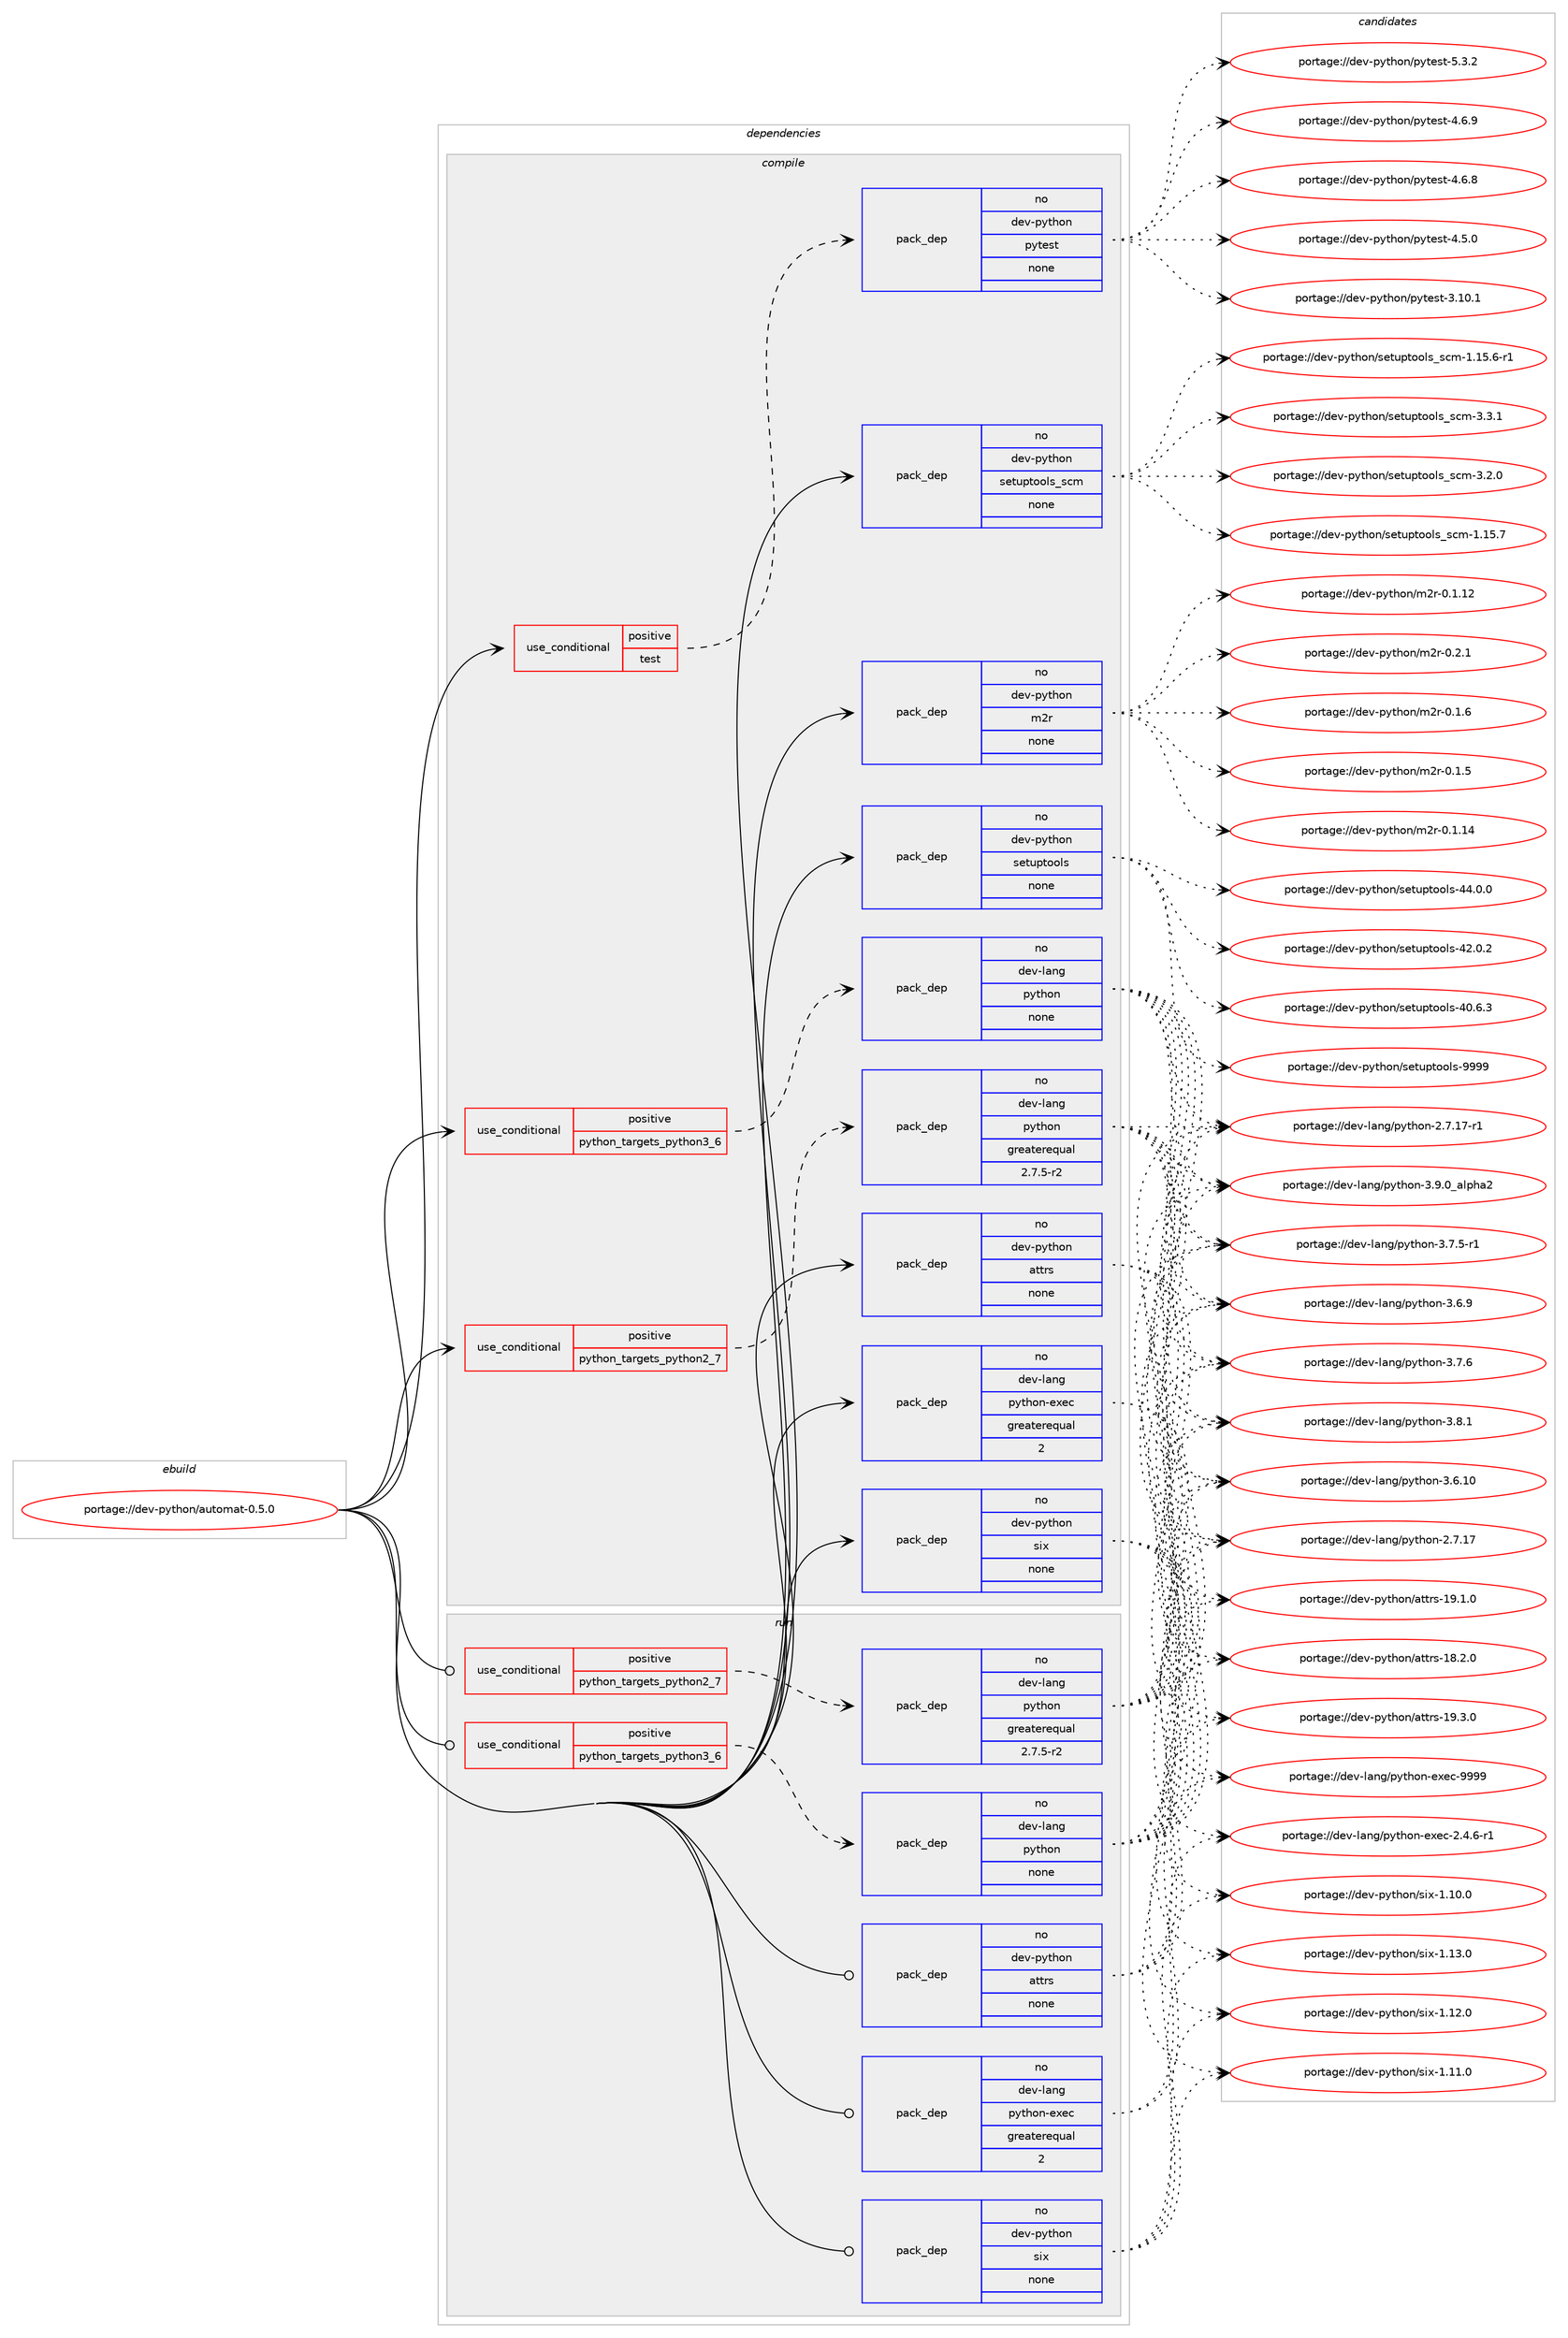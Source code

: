 digraph prolog {

# *************
# Graph options
# *************

newrank=true;
concentrate=true;
compound=true;
graph [rankdir=LR,fontname=Helvetica,fontsize=10,ranksep=1.5];#, ranksep=2.5, nodesep=0.2];
edge  [arrowhead=vee];
node  [fontname=Helvetica,fontsize=10];

# **********
# The ebuild
# **********

subgraph cluster_leftcol {
color=gray;
label=<<i>ebuild</i>>;
id [label="portage://dev-python/automat-0.5.0", color=red, width=4, href="../dev-python/automat-0.5.0.svg"];
}

# ****************
# The dependencies
# ****************

subgraph cluster_midcol {
color=gray;
label=<<i>dependencies</i>>;
subgraph cluster_compile {
fillcolor="#eeeeee";
style=filled;
label=<<i>compile</i>>;
subgraph cond118728 {
dependency470642 [label=<<TABLE BORDER="0" CELLBORDER="1" CELLSPACING="0" CELLPADDING="4"><TR><TD ROWSPAN="3" CELLPADDING="10">use_conditional</TD></TR><TR><TD>positive</TD></TR><TR><TD>python_targets_python2_7</TD></TR></TABLE>>, shape=none, color=red];
subgraph pack346899 {
dependency470643 [label=<<TABLE BORDER="0" CELLBORDER="1" CELLSPACING="0" CELLPADDING="4" WIDTH="220"><TR><TD ROWSPAN="6" CELLPADDING="30">pack_dep</TD></TR><TR><TD WIDTH="110">no</TD></TR><TR><TD>dev-lang</TD></TR><TR><TD>python</TD></TR><TR><TD>greaterequal</TD></TR><TR><TD>2.7.5-r2</TD></TR></TABLE>>, shape=none, color=blue];
}
dependency470642:e -> dependency470643:w [weight=20,style="dashed",arrowhead="vee"];
}
id:e -> dependency470642:w [weight=20,style="solid",arrowhead="vee"];
subgraph cond118729 {
dependency470644 [label=<<TABLE BORDER="0" CELLBORDER="1" CELLSPACING="0" CELLPADDING="4"><TR><TD ROWSPAN="3" CELLPADDING="10">use_conditional</TD></TR><TR><TD>positive</TD></TR><TR><TD>python_targets_python3_6</TD></TR></TABLE>>, shape=none, color=red];
subgraph pack346900 {
dependency470645 [label=<<TABLE BORDER="0" CELLBORDER="1" CELLSPACING="0" CELLPADDING="4" WIDTH="220"><TR><TD ROWSPAN="6" CELLPADDING="30">pack_dep</TD></TR><TR><TD WIDTH="110">no</TD></TR><TR><TD>dev-lang</TD></TR><TR><TD>python</TD></TR><TR><TD>none</TD></TR><TR><TD></TD></TR></TABLE>>, shape=none, color=blue];
}
dependency470644:e -> dependency470645:w [weight=20,style="dashed",arrowhead="vee"];
}
id:e -> dependency470644:w [weight=20,style="solid",arrowhead="vee"];
subgraph cond118730 {
dependency470646 [label=<<TABLE BORDER="0" CELLBORDER="1" CELLSPACING="0" CELLPADDING="4"><TR><TD ROWSPAN="3" CELLPADDING="10">use_conditional</TD></TR><TR><TD>positive</TD></TR><TR><TD>test</TD></TR></TABLE>>, shape=none, color=red];
subgraph pack346901 {
dependency470647 [label=<<TABLE BORDER="0" CELLBORDER="1" CELLSPACING="0" CELLPADDING="4" WIDTH="220"><TR><TD ROWSPAN="6" CELLPADDING="30">pack_dep</TD></TR><TR><TD WIDTH="110">no</TD></TR><TR><TD>dev-python</TD></TR><TR><TD>pytest</TD></TR><TR><TD>none</TD></TR><TR><TD></TD></TR></TABLE>>, shape=none, color=blue];
}
dependency470646:e -> dependency470647:w [weight=20,style="dashed",arrowhead="vee"];
}
id:e -> dependency470646:w [weight=20,style="solid",arrowhead="vee"];
subgraph pack346902 {
dependency470648 [label=<<TABLE BORDER="0" CELLBORDER="1" CELLSPACING="0" CELLPADDING="4" WIDTH="220"><TR><TD ROWSPAN="6" CELLPADDING="30">pack_dep</TD></TR><TR><TD WIDTH="110">no</TD></TR><TR><TD>dev-lang</TD></TR><TR><TD>python-exec</TD></TR><TR><TD>greaterequal</TD></TR><TR><TD>2</TD></TR></TABLE>>, shape=none, color=blue];
}
id:e -> dependency470648:w [weight=20,style="solid",arrowhead="vee"];
subgraph pack346903 {
dependency470649 [label=<<TABLE BORDER="0" CELLBORDER="1" CELLSPACING="0" CELLPADDING="4" WIDTH="220"><TR><TD ROWSPAN="6" CELLPADDING="30">pack_dep</TD></TR><TR><TD WIDTH="110">no</TD></TR><TR><TD>dev-python</TD></TR><TR><TD>attrs</TD></TR><TR><TD>none</TD></TR><TR><TD></TD></TR></TABLE>>, shape=none, color=blue];
}
id:e -> dependency470649:w [weight=20,style="solid",arrowhead="vee"];
subgraph pack346904 {
dependency470650 [label=<<TABLE BORDER="0" CELLBORDER="1" CELLSPACING="0" CELLPADDING="4" WIDTH="220"><TR><TD ROWSPAN="6" CELLPADDING="30">pack_dep</TD></TR><TR><TD WIDTH="110">no</TD></TR><TR><TD>dev-python</TD></TR><TR><TD>m2r</TD></TR><TR><TD>none</TD></TR><TR><TD></TD></TR></TABLE>>, shape=none, color=blue];
}
id:e -> dependency470650:w [weight=20,style="solid",arrowhead="vee"];
subgraph pack346905 {
dependency470651 [label=<<TABLE BORDER="0" CELLBORDER="1" CELLSPACING="0" CELLPADDING="4" WIDTH="220"><TR><TD ROWSPAN="6" CELLPADDING="30">pack_dep</TD></TR><TR><TD WIDTH="110">no</TD></TR><TR><TD>dev-python</TD></TR><TR><TD>setuptools</TD></TR><TR><TD>none</TD></TR><TR><TD></TD></TR></TABLE>>, shape=none, color=blue];
}
id:e -> dependency470651:w [weight=20,style="solid",arrowhead="vee"];
subgraph pack346906 {
dependency470652 [label=<<TABLE BORDER="0" CELLBORDER="1" CELLSPACING="0" CELLPADDING="4" WIDTH="220"><TR><TD ROWSPAN="6" CELLPADDING="30">pack_dep</TD></TR><TR><TD WIDTH="110">no</TD></TR><TR><TD>dev-python</TD></TR><TR><TD>setuptools_scm</TD></TR><TR><TD>none</TD></TR><TR><TD></TD></TR></TABLE>>, shape=none, color=blue];
}
id:e -> dependency470652:w [weight=20,style="solid",arrowhead="vee"];
subgraph pack346907 {
dependency470653 [label=<<TABLE BORDER="0" CELLBORDER="1" CELLSPACING="0" CELLPADDING="4" WIDTH="220"><TR><TD ROWSPAN="6" CELLPADDING="30">pack_dep</TD></TR><TR><TD WIDTH="110">no</TD></TR><TR><TD>dev-python</TD></TR><TR><TD>six</TD></TR><TR><TD>none</TD></TR><TR><TD></TD></TR></TABLE>>, shape=none, color=blue];
}
id:e -> dependency470653:w [weight=20,style="solid",arrowhead="vee"];
}
subgraph cluster_compileandrun {
fillcolor="#eeeeee";
style=filled;
label=<<i>compile and run</i>>;
}
subgraph cluster_run {
fillcolor="#eeeeee";
style=filled;
label=<<i>run</i>>;
subgraph cond118731 {
dependency470654 [label=<<TABLE BORDER="0" CELLBORDER="1" CELLSPACING="0" CELLPADDING="4"><TR><TD ROWSPAN="3" CELLPADDING="10">use_conditional</TD></TR><TR><TD>positive</TD></TR><TR><TD>python_targets_python2_7</TD></TR></TABLE>>, shape=none, color=red];
subgraph pack346908 {
dependency470655 [label=<<TABLE BORDER="0" CELLBORDER="1" CELLSPACING="0" CELLPADDING="4" WIDTH="220"><TR><TD ROWSPAN="6" CELLPADDING="30">pack_dep</TD></TR><TR><TD WIDTH="110">no</TD></TR><TR><TD>dev-lang</TD></TR><TR><TD>python</TD></TR><TR><TD>greaterequal</TD></TR><TR><TD>2.7.5-r2</TD></TR></TABLE>>, shape=none, color=blue];
}
dependency470654:e -> dependency470655:w [weight=20,style="dashed",arrowhead="vee"];
}
id:e -> dependency470654:w [weight=20,style="solid",arrowhead="odot"];
subgraph cond118732 {
dependency470656 [label=<<TABLE BORDER="0" CELLBORDER="1" CELLSPACING="0" CELLPADDING="4"><TR><TD ROWSPAN="3" CELLPADDING="10">use_conditional</TD></TR><TR><TD>positive</TD></TR><TR><TD>python_targets_python3_6</TD></TR></TABLE>>, shape=none, color=red];
subgraph pack346909 {
dependency470657 [label=<<TABLE BORDER="0" CELLBORDER="1" CELLSPACING="0" CELLPADDING="4" WIDTH="220"><TR><TD ROWSPAN="6" CELLPADDING="30">pack_dep</TD></TR><TR><TD WIDTH="110">no</TD></TR><TR><TD>dev-lang</TD></TR><TR><TD>python</TD></TR><TR><TD>none</TD></TR><TR><TD></TD></TR></TABLE>>, shape=none, color=blue];
}
dependency470656:e -> dependency470657:w [weight=20,style="dashed",arrowhead="vee"];
}
id:e -> dependency470656:w [weight=20,style="solid",arrowhead="odot"];
subgraph pack346910 {
dependency470658 [label=<<TABLE BORDER="0" CELLBORDER="1" CELLSPACING="0" CELLPADDING="4" WIDTH="220"><TR><TD ROWSPAN="6" CELLPADDING="30">pack_dep</TD></TR><TR><TD WIDTH="110">no</TD></TR><TR><TD>dev-lang</TD></TR><TR><TD>python-exec</TD></TR><TR><TD>greaterequal</TD></TR><TR><TD>2</TD></TR></TABLE>>, shape=none, color=blue];
}
id:e -> dependency470658:w [weight=20,style="solid",arrowhead="odot"];
subgraph pack346911 {
dependency470659 [label=<<TABLE BORDER="0" CELLBORDER="1" CELLSPACING="0" CELLPADDING="4" WIDTH="220"><TR><TD ROWSPAN="6" CELLPADDING="30">pack_dep</TD></TR><TR><TD WIDTH="110">no</TD></TR><TR><TD>dev-python</TD></TR><TR><TD>attrs</TD></TR><TR><TD>none</TD></TR><TR><TD></TD></TR></TABLE>>, shape=none, color=blue];
}
id:e -> dependency470659:w [weight=20,style="solid",arrowhead="odot"];
subgraph pack346912 {
dependency470660 [label=<<TABLE BORDER="0" CELLBORDER="1" CELLSPACING="0" CELLPADDING="4" WIDTH="220"><TR><TD ROWSPAN="6" CELLPADDING="30">pack_dep</TD></TR><TR><TD WIDTH="110">no</TD></TR><TR><TD>dev-python</TD></TR><TR><TD>six</TD></TR><TR><TD>none</TD></TR><TR><TD></TD></TR></TABLE>>, shape=none, color=blue];
}
id:e -> dependency470660:w [weight=20,style="solid",arrowhead="odot"];
}
}

# **************
# The candidates
# **************

subgraph cluster_choices {
rank=same;
color=gray;
label=<<i>candidates</i>>;

subgraph choice346899 {
color=black;
nodesep=1;
choice10010111845108971101034711212111610411111045514657464895971081121049750 [label="portage://dev-lang/python-3.9.0_alpha2", color=red, width=4,href="../dev-lang/python-3.9.0_alpha2.svg"];
choice100101118451089711010347112121116104111110455146564649 [label="portage://dev-lang/python-3.8.1", color=red, width=4,href="../dev-lang/python-3.8.1.svg"];
choice100101118451089711010347112121116104111110455146554654 [label="portage://dev-lang/python-3.7.6", color=red, width=4,href="../dev-lang/python-3.7.6.svg"];
choice1001011184510897110103471121211161041111104551465546534511449 [label="portage://dev-lang/python-3.7.5-r1", color=red, width=4,href="../dev-lang/python-3.7.5-r1.svg"];
choice100101118451089711010347112121116104111110455146544657 [label="portage://dev-lang/python-3.6.9", color=red, width=4,href="../dev-lang/python-3.6.9.svg"];
choice10010111845108971101034711212111610411111045514654464948 [label="portage://dev-lang/python-3.6.10", color=red, width=4,href="../dev-lang/python-3.6.10.svg"];
choice100101118451089711010347112121116104111110455046554649554511449 [label="portage://dev-lang/python-2.7.17-r1", color=red, width=4,href="../dev-lang/python-2.7.17-r1.svg"];
choice10010111845108971101034711212111610411111045504655464955 [label="portage://dev-lang/python-2.7.17", color=red, width=4,href="../dev-lang/python-2.7.17.svg"];
dependency470643:e -> choice10010111845108971101034711212111610411111045514657464895971081121049750:w [style=dotted,weight="100"];
dependency470643:e -> choice100101118451089711010347112121116104111110455146564649:w [style=dotted,weight="100"];
dependency470643:e -> choice100101118451089711010347112121116104111110455146554654:w [style=dotted,weight="100"];
dependency470643:e -> choice1001011184510897110103471121211161041111104551465546534511449:w [style=dotted,weight="100"];
dependency470643:e -> choice100101118451089711010347112121116104111110455146544657:w [style=dotted,weight="100"];
dependency470643:e -> choice10010111845108971101034711212111610411111045514654464948:w [style=dotted,weight="100"];
dependency470643:e -> choice100101118451089711010347112121116104111110455046554649554511449:w [style=dotted,weight="100"];
dependency470643:e -> choice10010111845108971101034711212111610411111045504655464955:w [style=dotted,weight="100"];
}
subgraph choice346900 {
color=black;
nodesep=1;
choice10010111845108971101034711212111610411111045514657464895971081121049750 [label="portage://dev-lang/python-3.9.0_alpha2", color=red, width=4,href="../dev-lang/python-3.9.0_alpha2.svg"];
choice100101118451089711010347112121116104111110455146564649 [label="portage://dev-lang/python-3.8.1", color=red, width=4,href="../dev-lang/python-3.8.1.svg"];
choice100101118451089711010347112121116104111110455146554654 [label="portage://dev-lang/python-3.7.6", color=red, width=4,href="../dev-lang/python-3.7.6.svg"];
choice1001011184510897110103471121211161041111104551465546534511449 [label="portage://dev-lang/python-3.7.5-r1", color=red, width=4,href="../dev-lang/python-3.7.5-r1.svg"];
choice100101118451089711010347112121116104111110455146544657 [label="portage://dev-lang/python-3.6.9", color=red, width=4,href="../dev-lang/python-3.6.9.svg"];
choice10010111845108971101034711212111610411111045514654464948 [label="portage://dev-lang/python-3.6.10", color=red, width=4,href="../dev-lang/python-3.6.10.svg"];
choice100101118451089711010347112121116104111110455046554649554511449 [label="portage://dev-lang/python-2.7.17-r1", color=red, width=4,href="../dev-lang/python-2.7.17-r1.svg"];
choice10010111845108971101034711212111610411111045504655464955 [label="portage://dev-lang/python-2.7.17", color=red, width=4,href="../dev-lang/python-2.7.17.svg"];
dependency470645:e -> choice10010111845108971101034711212111610411111045514657464895971081121049750:w [style=dotted,weight="100"];
dependency470645:e -> choice100101118451089711010347112121116104111110455146564649:w [style=dotted,weight="100"];
dependency470645:e -> choice100101118451089711010347112121116104111110455146554654:w [style=dotted,weight="100"];
dependency470645:e -> choice1001011184510897110103471121211161041111104551465546534511449:w [style=dotted,weight="100"];
dependency470645:e -> choice100101118451089711010347112121116104111110455146544657:w [style=dotted,weight="100"];
dependency470645:e -> choice10010111845108971101034711212111610411111045514654464948:w [style=dotted,weight="100"];
dependency470645:e -> choice100101118451089711010347112121116104111110455046554649554511449:w [style=dotted,weight="100"];
dependency470645:e -> choice10010111845108971101034711212111610411111045504655464955:w [style=dotted,weight="100"];
}
subgraph choice346901 {
color=black;
nodesep=1;
choice1001011184511212111610411111047112121116101115116455346514650 [label="portage://dev-python/pytest-5.3.2", color=red, width=4,href="../dev-python/pytest-5.3.2.svg"];
choice1001011184511212111610411111047112121116101115116455246544657 [label="portage://dev-python/pytest-4.6.9", color=red, width=4,href="../dev-python/pytest-4.6.9.svg"];
choice1001011184511212111610411111047112121116101115116455246544656 [label="portage://dev-python/pytest-4.6.8", color=red, width=4,href="../dev-python/pytest-4.6.8.svg"];
choice1001011184511212111610411111047112121116101115116455246534648 [label="portage://dev-python/pytest-4.5.0", color=red, width=4,href="../dev-python/pytest-4.5.0.svg"];
choice100101118451121211161041111104711212111610111511645514649484649 [label="portage://dev-python/pytest-3.10.1", color=red, width=4,href="../dev-python/pytest-3.10.1.svg"];
dependency470647:e -> choice1001011184511212111610411111047112121116101115116455346514650:w [style=dotted,weight="100"];
dependency470647:e -> choice1001011184511212111610411111047112121116101115116455246544657:w [style=dotted,weight="100"];
dependency470647:e -> choice1001011184511212111610411111047112121116101115116455246544656:w [style=dotted,weight="100"];
dependency470647:e -> choice1001011184511212111610411111047112121116101115116455246534648:w [style=dotted,weight="100"];
dependency470647:e -> choice100101118451121211161041111104711212111610111511645514649484649:w [style=dotted,weight="100"];
}
subgraph choice346902 {
color=black;
nodesep=1;
choice10010111845108971101034711212111610411111045101120101994557575757 [label="portage://dev-lang/python-exec-9999", color=red, width=4,href="../dev-lang/python-exec-9999.svg"];
choice10010111845108971101034711212111610411111045101120101994550465246544511449 [label="portage://dev-lang/python-exec-2.4.6-r1", color=red, width=4,href="../dev-lang/python-exec-2.4.6-r1.svg"];
dependency470648:e -> choice10010111845108971101034711212111610411111045101120101994557575757:w [style=dotted,weight="100"];
dependency470648:e -> choice10010111845108971101034711212111610411111045101120101994550465246544511449:w [style=dotted,weight="100"];
}
subgraph choice346903 {
color=black;
nodesep=1;
choice10010111845112121116104111110479711611611411545495746514648 [label="portage://dev-python/attrs-19.3.0", color=red, width=4,href="../dev-python/attrs-19.3.0.svg"];
choice10010111845112121116104111110479711611611411545495746494648 [label="portage://dev-python/attrs-19.1.0", color=red, width=4,href="../dev-python/attrs-19.1.0.svg"];
choice10010111845112121116104111110479711611611411545495646504648 [label="portage://dev-python/attrs-18.2.0", color=red, width=4,href="../dev-python/attrs-18.2.0.svg"];
dependency470649:e -> choice10010111845112121116104111110479711611611411545495746514648:w [style=dotted,weight="100"];
dependency470649:e -> choice10010111845112121116104111110479711611611411545495746494648:w [style=dotted,weight="100"];
dependency470649:e -> choice10010111845112121116104111110479711611611411545495646504648:w [style=dotted,weight="100"];
}
subgraph choice346904 {
color=black;
nodesep=1;
choice100101118451121211161041111104710950114454846504649 [label="portage://dev-python/m2r-0.2.1", color=red, width=4,href="../dev-python/m2r-0.2.1.svg"];
choice100101118451121211161041111104710950114454846494654 [label="portage://dev-python/m2r-0.1.6", color=red, width=4,href="../dev-python/m2r-0.1.6.svg"];
choice100101118451121211161041111104710950114454846494653 [label="portage://dev-python/m2r-0.1.5", color=red, width=4,href="../dev-python/m2r-0.1.5.svg"];
choice10010111845112121116104111110471095011445484649464952 [label="portage://dev-python/m2r-0.1.14", color=red, width=4,href="../dev-python/m2r-0.1.14.svg"];
choice10010111845112121116104111110471095011445484649464950 [label="portage://dev-python/m2r-0.1.12", color=red, width=4,href="../dev-python/m2r-0.1.12.svg"];
dependency470650:e -> choice100101118451121211161041111104710950114454846504649:w [style=dotted,weight="100"];
dependency470650:e -> choice100101118451121211161041111104710950114454846494654:w [style=dotted,weight="100"];
dependency470650:e -> choice100101118451121211161041111104710950114454846494653:w [style=dotted,weight="100"];
dependency470650:e -> choice10010111845112121116104111110471095011445484649464952:w [style=dotted,weight="100"];
dependency470650:e -> choice10010111845112121116104111110471095011445484649464950:w [style=dotted,weight="100"];
}
subgraph choice346905 {
color=black;
nodesep=1;
choice10010111845112121116104111110471151011161171121161111111081154557575757 [label="portage://dev-python/setuptools-9999", color=red, width=4,href="../dev-python/setuptools-9999.svg"];
choice100101118451121211161041111104711510111611711211611111110811545525246484648 [label="portage://dev-python/setuptools-44.0.0", color=red, width=4,href="../dev-python/setuptools-44.0.0.svg"];
choice100101118451121211161041111104711510111611711211611111110811545525046484650 [label="portage://dev-python/setuptools-42.0.2", color=red, width=4,href="../dev-python/setuptools-42.0.2.svg"];
choice100101118451121211161041111104711510111611711211611111110811545524846544651 [label="portage://dev-python/setuptools-40.6.3", color=red, width=4,href="../dev-python/setuptools-40.6.3.svg"];
dependency470651:e -> choice10010111845112121116104111110471151011161171121161111111081154557575757:w [style=dotted,weight="100"];
dependency470651:e -> choice100101118451121211161041111104711510111611711211611111110811545525246484648:w [style=dotted,weight="100"];
dependency470651:e -> choice100101118451121211161041111104711510111611711211611111110811545525046484650:w [style=dotted,weight="100"];
dependency470651:e -> choice100101118451121211161041111104711510111611711211611111110811545524846544651:w [style=dotted,weight="100"];
}
subgraph choice346906 {
color=black;
nodesep=1;
choice10010111845112121116104111110471151011161171121161111111081159511599109455146514649 [label="portage://dev-python/setuptools_scm-3.3.1", color=red, width=4,href="../dev-python/setuptools_scm-3.3.1.svg"];
choice10010111845112121116104111110471151011161171121161111111081159511599109455146504648 [label="portage://dev-python/setuptools_scm-3.2.0", color=red, width=4,href="../dev-python/setuptools_scm-3.2.0.svg"];
choice1001011184511212111610411111047115101116117112116111111108115951159910945494649534655 [label="portage://dev-python/setuptools_scm-1.15.7", color=red, width=4,href="../dev-python/setuptools_scm-1.15.7.svg"];
choice10010111845112121116104111110471151011161171121161111111081159511599109454946495346544511449 [label="portage://dev-python/setuptools_scm-1.15.6-r1", color=red, width=4,href="../dev-python/setuptools_scm-1.15.6-r1.svg"];
dependency470652:e -> choice10010111845112121116104111110471151011161171121161111111081159511599109455146514649:w [style=dotted,weight="100"];
dependency470652:e -> choice10010111845112121116104111110471151011161171121161111111081159511599109455146504648:w [style=dotted,weight="100"];
dependency470652:e -> choice1001011184511212111610411111047115101116117112116111111108115951159910945494649534655:w [style=dotted,weight="100"];
dependency470652:e -> choice10010111845112121116104111110471151011161171121161111111081159511599109454946495346544511449:w [style=dotted,weight="100"];
}
subgraph choice346907 {
color=black;
nodesep=1;
choice100101118451121211161041111104711510512045494649514648 [label="portage://dev-python/six-1.13.0", color=red, width=4,href="../dev-python/six-1.13.0.svg"];
choice100101118451121211161041111104711510512045494649504648 [label="portage://dev-python/six-1.12.0", color=red, width=4,href="../dev-python/six-1.12.0.svg"];
choice100101118451121211161041111104711510512045494649494648 [label="portage://dev-python/six-1.11.0", color=red, width=4,href="../dev-python/six-1.11.0.svg"];
choice100101118451121211161041111104711510512045494649484648 [label="portage://dev-python/six-1.10.0", color=red, width=4,href="../dev-python/six-1.10.0.svg"];
dependency470653:e -> choice100101118451121211161041111104711510512045494649514648:w [style=dotted,weight="100"];
dependency470653:e -> choice100101118451121211161041111104711510512045494649504648:w [style=dotted,weight="100"];
dependency470653:e -> choice100101118451121211161041111104711510512045494649494648:w [style=dotted,weight="100"];
dependency470653:e -> choice100101118451121211161041111104711510512045494649484648:w [style=dotted,weight="100"];
}
subgraph choice346908 {
color=black;
nodesep=1;
choice10010111845108971101034711212111610411111045514657464895971081121049750 [label="portage://dev-lang/python-3.9.0_alpha2", color=red, width=4,href="../dev-lang/python-3.9.0_alpha2.svg"];
choice100101118451089711010347112121116104111110455146564649 [label="portage://dev-lang/python-3.8.1", color=red, width=4,href="../dev-lang/python-3.8.1.svg"];
choice100101118451089711010347112121116104111110455146554654 [label="portage://dev-lang/python-3.7.6", color=red, width=4,href="../dev-lang/python-3.7.6.svg"];
choice1001011184510897110103471121211161041111104551465546534511449 [label="portage://dev-lang/python-3.7.5-r1", color=red, width=4,href="../dev-lang/python-3.7.5-r1.svg"];
choice100101118451089711010347112121116104111110455146544657 [label="portage://dev-lang/python-3.6.9", color=red, width=4,href="../dev-lang/python-3.6.9.svg"];
choice10010111845108971101034711212111610411111045514654464948 [label="portage://dev-lang/python-3.6.10", color=red, width=4,href="../dev-lang/python-3.6.10.svg"];
choice100101118451089711010347112121116104111110455046554649554511449 [label="portage://dev-lang/python-2.7.17-r1", color=red, width=4,href="../dev-lang/python-2.7.17-r1.svg"];
choice10010111845108971101034711212111610411111045504655464955 [label="portage://dev-lang/python-2.7.17", color=red, width=4,href="../dev-lang/python-2.7.17.svg"];
dependency470655:e -> choice10010111845108971101034711212111610411111045514657464895971081121049750:w [style=dotted,weight="100"];
dependency470655:e -> choice100101118451089711010347112121116104111110455146564649:w [style=dotted,weight="100"];
dependency470655:e -> choice100101118451089711010347112121116104111110455146554654:w [style=dotted,weight="100"];
dependency470655:e -> choice1001011184510897110103471121211161041111104551465546534511449:w [style=dotted,weight="100"];
dependency470655:e -> choice100101118451089711010347112121116104111110455146544657:w [style=dotted,weight="100"];
dependency470655:e -> choice10010111845108971101034711212111610411111045514654464948:w [style=dotted,weight="100"];
dependency470655:e -> choice100101118451089711010347112121116104111110455046554649554511449:w [style=dotted,weight="100"];
dependency470655:e -> choice10010111845108971101034711212111610411111045504655464955:w [style=dotted,weight="100"];
}
subgraph choice346909 {
color=black;
nodesep=1;
choice10010111845108971101034711212111610411111045514657464895971081121049750 [label="portage://dev-lang/python-3.9.0_alpha2", color=red, width=4,href="../dev-lang/python-3.9.0_alpha2.svg"];
choice100101118451089711010347112121116104111110455146564649 [label="portage://dev-lang/python-3.8.1", color=red, width=4,href="../dev-lang/python-3.8.1.svg"];
choice100101118451089711010347112121116104111110455146554654 [label="portage://dev-lang/python-3.7.6", color=red, width=4,href="../dev-lang/python-3.7.6.svg"];
choice1001011184510897110103471121211161041111104551465546534511449 [label="portage://dev-lang/python-3.7.5-r1", color=red, width=4,href="../dev-lang/python-3.7.5-r1.svg"];
choice100101118451089711010347112121116104111110455146544657 [label="portage://dev-lang/python-3.6.9", color=red, width=4,href="../dev-lang/python-3.6.9.svg"];
choice10010111845108971101034711212111610411111045514654464948 [label="portage://dev-lang/python-3.6.10", color=red, width=4,href="../dev-lang/python-3.6.10.svg"];
choice100101118451089711010347112121116104111110455046554649554511449 [label="portage://dev-lang/python-2.7.17-r1", color=red, width=4,href="../dev-lang/python-2.7.17-r1.svg"];
choice10010111845108971101034711212111610411111045504655464955 [label="portage://dev-lang/python-2.7.17", color=red, width=4,href="../dev-lang/python-2.7.17.svg"];
dependency470657:e -> choice10010111845108971101034711212111610411111045514657464895971081121049750:w [style=dotted,weight="100"];
dependency470657:e -> choice100101118451089711010347112121116104111110455146564649:w [style=dotted,weight="100"];
dependency470657:e -> choice100101118451089711010347112121116104111110455146554654:w [style=dotted,weight="100"];
dependency470657:e -> choice1001011184510897110103471121211161041111104551465546534511449:w [style=dotted,weight="100"];
dependency470657:e -> choice100101118451089711010347112121116104111110455146544657:w [style=dotted,weight="100"];
dependency470657:e -> choice10010111845108971101034711212111610411111045514654464948:w [style=dotted,weight="100"];
dependency470657:e -> choice100101118451089711010347112121116104111110455046554649554511449:w [style=dotted,weight="100"];
dependency470657:e -> choice10010111845108971101034711212111610411111045504655464955:w [style=dotted,weight="100"];
}
subgraph choice346910 {
color=black;
nodesep=1;
choice10010111845108971101034711212111610411111045101120101994557575757 [label="portage://dev-lang/python-exec-9999", color=red, width=4,href="../dev-lang/python-exec-9999.svg"];
choice10010111845108971101034711212111610411111045101120101994550465246544511449 [label="portage://dev-lang/python-exec-2.4.6-r1", color=red, width=4,href="../dev-lang/python-exec-2.4.6-r1.svg"];
dependency470658:e -> choice10010111845108971101034711212111610411111045101120101994557575757:w [style=dotted,weight="100"];
dependency470658:e -> choice10010111845108971101034711212111610411111045101120101994550465246544511449:w [style=dotted,weight="100"];
}
subgraph choice346911 {
color=black;
nodesep=1;
choice10010111845112121116104111110479711611611411545495746514648 [label="portage://dev-python/attrs-19.3.0", color=red, width=4,href="../dev-python/attrs-19.3.0.svg"];
choice10010111845112121116104111110479711611611411545495746494648 [label="portage://dev-python/attrs-19.1.0", color=red, width=4,href="../dev-python/attrs-19.1.0.svg"];
choice10010111845112121116104111110479711611611411545495646504648 [label="portage://dev-python/attrs-18.2.0", color=red, width=4,href="../dev-python/attrs-18.2.0.svg"];
dependency470659:e -> choice10010111845112121116104111110479711611611411545495746514648:w [style=dotted,weight="100"];
dependency470659:e -> choice10010111845112121116104111110479711611611411545495746494648:w [style=dotted,weight="100"];
dependency470659:e -> choice10010111845112121116104111110479711611611411545495646504648:w [style=dotted,weight="100"];
}
subgraph choice346912 {
color=black;
nodesep=1;
choice100101118451121211161041111104711510512045494649514648 [label="portage://dev-python/six-1.13.0", color=red, width=4,href="../dev-python/six-1.13.0.svg"];
choice100101118451121211161041111104711510512045494649504648 [label="portage://dev-python/six-1.12.0", color=red, width=4,href="../dev-python/six-1.12.0.svg"];
choice100101118451121211161041111104711510512045494649494648 [label="portage://dev-python/six-1.11.0", color=red, width=4,href="../dev-python/six-1.11.0.svg"];
choice100101118451121211161041111104711510512045494649484648 [label="portage://dev-python/six-1.10.0", color=red, width=4,href="../dev-python/six-1.10.0.svg"];
dependency470660:e -> choice100101118451121211161041111104711510512045494649514648:w [style=dotted,weight="100"];
dependency470660:e -> choice100101118451121211161041111104711510512045494649504648:w [style=dotted,weight="100"];
dependency470660:e -> choice100101118451121211161041111104711510512045494649494648:w [style=dotted,weight="100"];
dependency470660:e -> choice100101118451121211161041111104711510512045494649484648:w [style=dotted,weight="100"];
}
}

}
